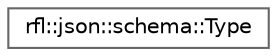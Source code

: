 digraph "类继承关系图"
{
 // LATEX_PDF_SIZE
  bgcolor="transparent";
  edge [fontname=Helvetica,fontsize=10,labelfontname=Helvetica,labelfontsize=10];
  node [fontname=Helvetica,fontsize=10,shape=box,height=0.2,width=0.4];
  rankdir="LR";
  Node0 [id="Node000000",label="rfl::json::schema::Type",height=0.2,width=0.4,color="grey40", fillcolor="white", style="filled",URL="$structrfl_1_1json_1_1schema_1_1_type.html",tooltip="The JSON representation of internal::schema::Type."];
}
